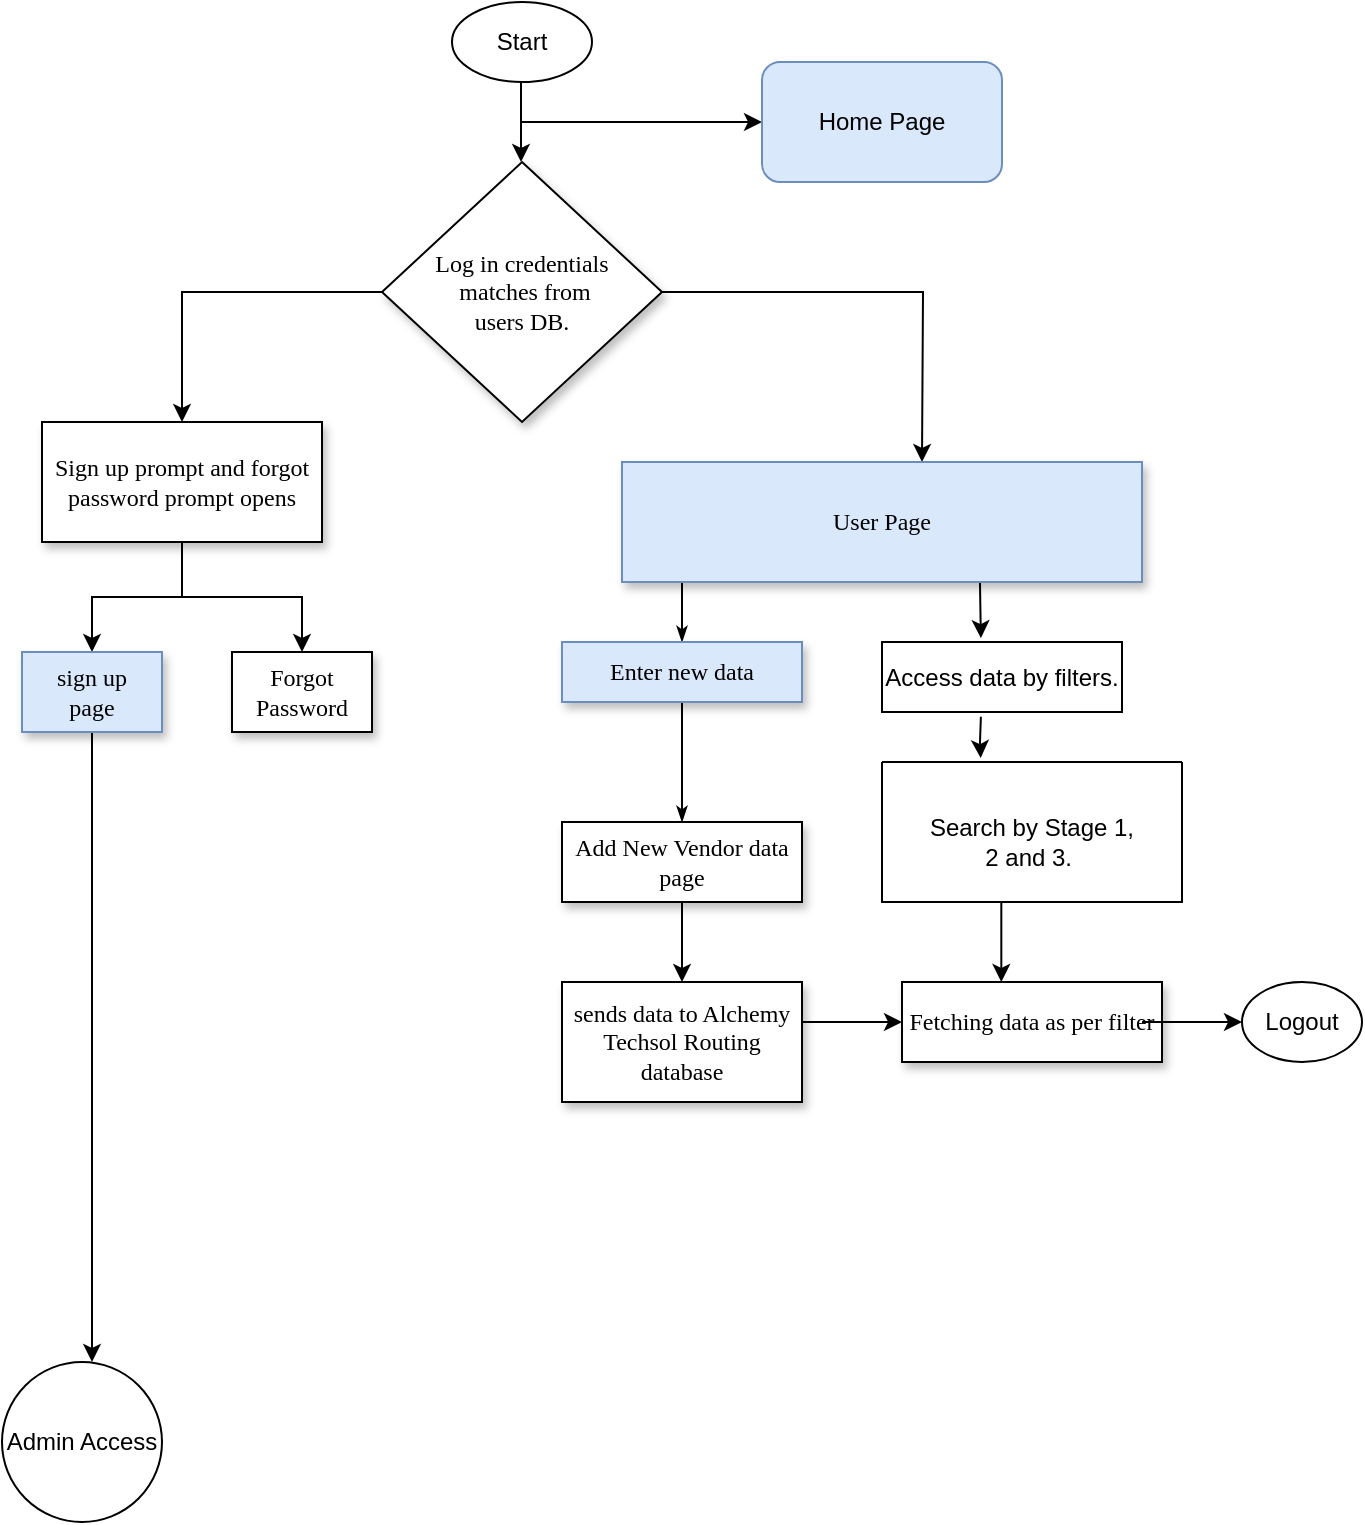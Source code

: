<mxfile version="26.1.1">
  <diagram name="Page-1" id="edf60f1a-56cd-e834-aa8a-f176f3a09ee4">
    <mxGraphModel dx="1426" dy="789" grid="1" gridSize="10" guides="1" tooltips="1" connect="1" arrows="1" fold="1" page="1" pageScale="1" pageWidth="1100" pageHeight="850" background="none" math="0" shadow="0">
      <root>
        <mxCell id="0" />
        <mxCell id="1" parent="0" />
        <mxCell id="60e70716793133e9-32" style="edgeStyle=orthogonalEdgeStyle;rounded=0;html=1;labelBackgroundColor=none;startSize=5;endArrow=classicThin;endFill=1;endSize=5;jettySize=auto;orthogonalLoop=1;strokeWidth=1;fontFamily=Verdana;fontSize=8" parent="1" target="60e70716793133e9-5" edge="1">
          <mxGeometry relative="1" as="geometry">
            <mxPoint x="350.034" y="140.0" as="sourcePoint" />
          </mxGeometry>
        </mxCell>
        <mxCell id="kbeQOHcXt9GsNEwtZOsW-7" style="edgeStyle=orthogonalEdgeStyle;rounded=0;orthogonalLoop=1;jettySize=auto;html=1;entryX=0.5;entryY=0;entryDx=0;entryDy=0;" edge="1" parent="1" source="60e70716793133e9-5" target="60e70716793133e9-9">
          <mxGeometry relative="1" as="geometry" />
        </mxCell>
        <mxCell id="kbeQOHcXt9GsNEwtZOsW-8" style="edgeStyle=orthogonalEdgeStyle;rounded=0;orthogonalLoop=1;jettySize=auto;html=1;" edge="1" parent="1" source="60e70716793133e9-5">
          <mxGeometry relative="1" as="geometry">
            <mxPoint x="560" y="230" as="targetPoint" />
          </mxGeometry>
        </mxCell>
        <mxCell id="60e70716793133e9-5" value="&lt;font style=&quot;font-size: 12px;&quot;&gt;Log in credentials&lt;br&gt;&amp;nbsp;matches from &lt;br&gt;users DB.&lt;/font&gt;" style="rhombus;whiteSpace=wrap;html=1;rounded=0;shadow=1;labelBackgroundColor=none;strokeWidth=1;fontFamily=Verdana;fontSize=8;align=center;" parent="1" vertex="1">
          <mxGeometry x="290" y="80" width="140" height="130" as="geometry" />
        </mxCell>
        <mxCell id="60e70716793133e9-36" style="edgeStyle=orthogonalEdgeStyle;rounded=0;html=1;labelBackgroundColor=none;startSize=5;endArrow=classicThin;endFill=1;endSize=5;jettySize=auto;orthogonalLoop=1;strokeWidth=1;fontFamily=Verdana;fontSize=8" parent="1" target="60e70716793133e9-10" edge="1">
          <mxGeometry relative="1" as="geometry">
            <Array as="points">
              <mxPoint x="440" y="290" />
              <mxPoint x="440" y="290" />
            </Array>
            <mxPoint x="440" y="270" as="sourcePoint" />
          </mxGeometry>
        </mxCell>
        <mxCell id="Is6ke_dVG7nq0sMSCoOk-39" style="edgeStyle=orthogonalEdgeStyle;rounded=0;orthogonalLoop=1;jettySize=auto;html=1;" parent="1" source="60e70716793133e9-9" target="60e70716793133e9-11" edge="1">
          <mxGeometry relative="1" as="geometry" />
        </mxCell>
        <mxCell id="Is6ke_dVG7nq0sMSCoOk-40" style="edgeStyle=orthogonalEdgeStyle;rounded=0;orthogonalLoop=1;jettySize=auto;html=1;" parent="1" source="60e70716793133e9-9" target="Is6ke_dVG7nq0sMSCoOk-10" edge="1">
          <mxGeometry relative="1" as="geometry" />
        </mxCell>
        <mxCell id="60e70716793133e9-9" value="&lt;font style=&quot;font-size: 12px;&quot;&gt;Sign up prompt and forgot password prompt opens&lt;/font&gt;" style="whiteSpace=wrap;html=1;rounded=0;shadow=1;labelBackgroundColor=none;strokeWidth=1;fontFamily=Verdana;fontSize=8;align=center;" parent="1" vertex="1">
          <mxGeometry x="120" y="210" width="140" height="60" as="geometry" />
        </mxCell>
        <mxCell id="60e70716793133e9-39" style="edgeStyle=orthogonalEdgeStyle;rounded=0;html=1;labelBackgroundColor=none;startSize=5;endArrow=classicThin;endFill=1;endSize=5;jettySize=auto;orthogonalLoop=1;strokeWidth=1;fontFamily=Verdana;fontSize=8" parent="1" source="60e70716793133e9-10" target="60e70716793133e9-12" edge="1">
          <mxGeometry relative="1" as="geometry" />
        </mxCell>
        <mxCell id="60e70716793133e9-10" value="&lt;font style=&quot;font-size: 12px;&quot;&gt;Enter new data&lt;/font&gt;" style="whiteSpace=wrap;html=1;rounded=0;shadow=1;labelBackgroundColor=none;strokeWidth=1;fontFamily=Verdana;fontSize=8;align=center;fillColor=#dae8fc;strokeColor=#6c8ebf;" parent="1" vertex="1">
          <mxGeometry x="380" y="320" width="120" height="30" as="geometry" />
        </mxCell>
        <mxCell id="kbeQOHcXt9GsNEwtZOsW-10" style="edgeStyle=orthogonalEdgeStyle;rounded=0;orthogonalLoop=1;jettySize=auto;html=1;" edge="1" parent="1" source="60e70716793133e9-11">
          <mxGeometry relative="1" as="geometry">
            <mxPoint x="145" y="680" as="targetPoint" />
          </mxGeometry>
        </mxCell>
        <mxCell id="60e70716793133e9-11" value="&lt;font style=&quot;font-size: 12px;&quot;&gt;sign up page&lt;/font&gt;" style="whiteSpace=wrap;html=1;rounded=0;shadow=1;labelBackgroundColor=none;strokeWidth=1;fontFamily=Verdana;fontSize=8;align=center;spacing=6;fillColor=#dae8fc;strokeColor=#6c8ebf;" parent="1" vertex="1">
          <mxGeometry x="110" y="325" width="70" height="40" as="geometry" />
        </mxCell>
        <mxCell id="60e70716793133e9-12" value="&lt;font style=&quot;font-size: 12px;&quot;&gt;Add New Vendor data page&lt;/font&gt;" style="whiteSpace=wrap;html=1;rounded=0;shadow=1;labelBackgroundColor=none;strokeWidth=1;fontFamily=Verdana;fontSize=8;align=center;spacing=6;" parent="1" vertex="1">
          <mxGeometry x="380" y="410" width="120" height="40" as="geometry" />
        </mxCell>
        <mxCell id="60e70716793133e9-13" value="&lt;font style=&quot;font-size: 12px;&quot;&gt;sends data to Alchemy Techsol Routing database&lt;/font&gt;" style="whiteSpace=wrap;html=1;rounded=0;shadow=1;labelBackgroundColor=none;strokeWidth=1;fontFamily=Verdana;fontSize=8;align=center;" parent="1" vertex="1">
          <mxGeometry x="380" y="490" width="120" height="60" as="geometry" />
        </mxCell>
        <mxCell id="60e70716793133e9-15" value="&lt;font style=&quot;font-size: 12px;&quot;&gt;Fetching data as per filter&lt;/font&gt;" style="whiteSpace=wrap;html=1;rounded=0;shadow=1;labelBackgroundColor=none;strokeWidth=1;fontFamily=Verdana;fontSize=8;align=center;" parent="1" vertex="1">
          <mxGeometry x="550" y="490" width="130" height="40" as="geometry" />
        </mxCell>
        <mxCell id="60e70716793133e9-46" style="edgeStyle=orthogonalEdgeStyle;rounded=0;html=1;labelBackgroundColor=none;startSize=5;endArrow=classicThin;endFill=1;endSize=5;jettySize=auto;orthogonalLoop=1;strokeWidth=1;fontFamily=Verdana;fontSize=8" parent="1" target="60e70716793133e9-17" edge="1">
          <mxGeometry relative="1" as="geometry">
            <mxPoint x="390" y="720" as="sourcePoint" />
          </mxGeometry>
        </mxCell>
        <mxCell id="60e70716793133e9-47" value="Yes" style="edgeStyle=orthogonalEdgeStyle;rounded=0;html=1;labelBackgroundColor=none;startSize=5;endArrow=classicThin;endFill=1;endSize=5;jettySize=auto;orthogonalLoop=1;strokeWidth=1;fontFamily=Verdana;fontSize=8" parent="1" target="60e70716793133e9-18" edge="1">
          <mxGeometry x="-0.667" y="10" relative="1" as="geometry">
            <mxPoint as="offset" />
            <mxPoint x="400" y="770" as="sourcePoint" />
          </mxGeometry>
        </mxCell>
        <mxCell id="60e70716793133e9-50" value="No" style="edgeStyle=orthogonalEdgeStyle;rounded=0;html=1;labelBackgroundColor=none;startSize=5;endArrow=classicThin;endFill=1;endSize=5;jettySize=auto;orthogonalLoop=1;strokeWidth=1;fontFamily=Verdana;fontSize=8" parent="1" target="60e70716793133e9-19" edge="1">
          <mxGeometry x="-1" y="-10" relative="1" as="geometry">
            <mxPoint as="offset" />
            <mxPoint x="350" y="800" as="sourcePoint" />
          </mxGeometry>
        </mxCell>
        <mxCell id="60e70716793133e9-48" style="edgeStyle=orthogonalEdgeStyle;rounded=0;html=1;labelBackgroundColor=none;startSize=5;endArrow=classicThin;endFill=1;endSize=5;jettySize=auto;orthogonalLoop=1;strokeWidth=1;fontFamily=Verdana;fontSize=8" parent="1" target="60e70716793133e9-20" edge="1">
          <mxGeometry relative="1" as="geometry">
            <mxPoint x="520" y="790" as="sourcePoint" />
          </mxGeometry>
        </mxCell>
        <mxCell id="60e70716793133e9-54" value="No" style="edgeStyle=orthogonalEdgeStyle;rounded=0;html=1;labelBackgroundColor=none;startSize=5;endArrow=classicThin;endFill=1;endSize=5;jettySize=auto;orthogonalLoop=1;strokeWidth=1;fontFamily=Verdana;fontSize=8" parent="1" target="60e70716793133e9-23" edge="1">
          <mxGeometry x="-1" y="-10" relative="1" as="geometry">
            <mxPoint as="offset" />
            <mxPoint x="340" y="1000" as="sourcePoint" />
          </mxGeometry>
        </mxCell>
        <mxCell id="60e70716793133e9-58" style="edgeStyle=orthogonalEdgeStyle;rounded=0;html=1;labelBackgroundColor=none;startSize=5;endArrow=classicThin;endFill=1;endSize=5;jettySize=auto;orthogonalLoop=1;strokeWidth=1;fontFamily=Verdana;fontSize=8" parent="1" target="60e70716793133e9-24" edge="1">
          <mxGeometry relative="1" as="geometry">
            <mxPoint x="510" y="1000" as="sourcePoint" />
          </mxGeometry>
        </mxCell>
        <mxCell id="60e70716793133e9-55" style="edgeStyle=orthogonalEdgeStyle;rounded=0;html=1;labelBackgroundColor=none;startSize=5;endArrow=classicThin;endFill=1;endSize=5;jettySize=auto;orthogonalLoop=1;strokeWidth=1;fontFamily=Verdana;fontSize=8" parent="1" source="60e70716793133e9-23" edge="1">
          <mxGeometry relative="1" as="geometry">
            <mxPoint x="340" y="1120" as="targetPoint" />
          </mxGeometry>
        </mxCell>
        <mxCell id="60e70716793133e9-59" style="edgeStyle=orthogonalEdgeStyle;rounded=0;html=1;labelBackgroundColor=none;startSize=5;endArrow=classicThin;endFill=1;endSize=5;jettySize=auto;orthogonalLoop=1;strokeWidth=1;fontFamily=Verdana;fontSize=8" parent="1" target="60e70716793133e9-26" edge="1">
          <mxGeometry relative="1" as="geometry">
            <mxPoint x="510" y="1080" as="sourcePoint" />
          </mxGeometry>
        </mxCell>
        <mxCell id="60e70716793133e9-56" style="edgeStyle=orthogonalEdgeStyle;rounded=0;html=1;labelBackgroundColor=none;startSize=5;endArrow=classicThin;endFill=1;endSize=5;jettySize=auto;orthogonalLoop=1;strokeWidth=1;fontFamily=Verdana;fontSize=8" parent="1" source="60e70716793133e9-25" edge="1">
          <mxGeometry relative="1" as="geometry">
            <mxPoint x="340" y="1200" as="targetPoint" />
          </mxGeometry>
        </mxCell>
        <mxCell id="60e70716793133e9-60" value="No" style="edgeStyle=orthogonalEdgeStyle;rounded=0;html=1;labelBackgroundColor=none;startSize=5;endArrow=classicThin;endFill=1;endSize=5;jettySize=auto;orthogonalLoop=1;strokeWidth=1;fontFamily=Verdana;fontSize=8" parent="1" target="60e70716793133e9-29" edge="1">
          <mxGeometry x="0.2" y="14" relative="1" as="geometry">
            <mxPoint x="-24" y="-10" as="offset" />
            <mxPoint x="510" y="1170" as="sourcePoint" />
          </mxGeometry>
        </mxCell>
        <mxCell id="60e70716793133e9-61" value="Yes" style="edgeStyle=orthogonalEdgeStyle;rounded=0;html=1;labelBackgroundColor=none;startSize=5;endArrow=classicThin;endFill=1;endSize=5;jettySize=auto;orthogonalLoop=1;strokeWidth=1;fontFamily=Verdana;fontSize=8" parent="1" target="60e70716793133e9-27" edge="1">
          <mxGeometry x="-0.667" y="10" relative="1" as="geometry">
            <mxPoint as="offset" />
            <mxPoint x="560" y="1140" as="sourcePoint" />
          </mxGeometry>
        </mxCell>
        <mxCell id="60e70716793133e9-57" style="edgeStyle=orthogonalEdgeStyle;rounded=0;html=1;labelBackgroundColor=none;startSize=5;endArrow=classicThin;endFill=1;endSize=5;jettySize=auto;orthogonalLoop=1;strokeWidth=1;fontFamily=Verdana;fontSize=8" parent="1" target="60e70716793133e9-30" edge="1">
          <mxGeometry relative="1" as="geometry">
            <mxPoint x="340" y="1240" as="sourcePoint" />
          </mxGeometry>
        </mxCell>
        <mxCell id="60e70716793133e9-62" style="edgeStyle=orthogonalEdgeStyle;rounded=0;html=1;labelBackgroundColor=none;startSize=5;endArrow=classicThin;endFill=1;endSize=5;jettySize=auto;orthogonalLoop=1;strokeWidth=1;fontFamily=Verdana;fontSize=8" parent="1" source="60e70716793133e9-29" edge="1">
          <mxGeometry relative="1" as="geometry">
            <Array as="points">
              <mxPoint x="430" y="1220" />
              <mxPoint x="430" y="920" />
              <mxPoint x="340" y="920" />
            </Array>
            <mxPoint x="340" y="940" as="targetPoint" />
          </mxGeometry>
        </mxCell>
        <mxCell id="Is6ke_dVG7nq0sMSCoOk-7" value="Access data by filters." style="rounded=0;whiteSpace=wrap;html=1;" parent="1" vertex="1">
          <mxGeometry x="540" y="320" width="120" height="35" as="geometry" />
        </mxCell>
        <mxCell id="Is6ke_dVG7nq0sMSCoOk-10" value="&lt;font style=&quot;font-size: 12px;&quot;&gt;Forgot Password&lt;/font&gt;" style="whiteSpace=wrap;html=1;rounded=0;shadow=1;labelBackgroundColor=none;strokeWidth=1;fontFamily=Verdana;fontSize=8;align=center;spacing=6;" parent="1" vertex="1">
          <mxGeometry x="215" y="325" width="70" height="40" as="geometry" />
        </mxCell>
        <mxCell id="Is6ke_dVG7nq0sMSCoOk-12" value="" style="endArrow=classic;html=1;rounded=0;entryX=0.412;entryY=-0.055;entryDx=0;entryDy=0;entryPerimeter=0;exitX=0.602;exitY=1.012;exitDx=0;exitDy=0;exitPerimeter=0;" parent="1" target="Is6ke_dVG7nq0sMSCoOk-7" edge="1">
          <mxGeometry width="50" height="50" relative="1" as="geometry">
            <mxPoint x="588.66" y="270.48" as="sourcePoint" />
            <mxPoint x="630" y="300" as="targetPoint" />
          </mxGeometry>
        </mxCell>
        <mxCell id="Is6ke_dVG7nq0sMSCoOk-13" value="" style="swimlane;startSize=0;" parent="1" vertex="1">
          <mxGeometry x="540" y="380" width="150" height="70" as="geometry" />
        </mxCell>
        <mxCell id="Is6ke_dVG7nq0sMSCoOk-15" value="Search by Stage 1, 2 and 3.&amp;nbsp;" style="text;html=1;align=center;verticalAlign=middle;whiteSpace=wrap;rounded=0;" parent="Is6ke_dVG7nq0sMSCoOk-13" vertex="1">
          <mxGeometry x="20" width="110" height="80" as="geometry" />
        </mxCell>
        <mxCell id="Is6ke_dVG7nq0sMSCoOk-14" value="" style="endArrow=classic;html=1;rounded=0;exitX=0.412;exitY=1.068;exitDx=0;exitDy=0;exitPerimeter=0;entryX=0.329;entryY=-0.028;entryDx=0;entryDy=0;entryPerimeter=0;" parent="1" source="Is6ke_dVG7nq0sMSCoOk-7" target="Is6ke_dVG7nq0sMSCoOk-13" edge="1">
          <mxGeometry width="50" height="50" relative="1" as="geometry">
            <mxPoint x="580" y="380" as="sourcePoint" />
            <mxPoint x="630" y="370" as="targetPoint" />
            <Array as="points">
              <mxPoint x="589" y="370" />
            </Array>
          </mxGeometry>
        </mxCell>
        <mxCell id="Is6ke_dVG7nq0sMSCoOk-16" value="" style="endArrow=classic;html=1;rounded=0;entryX=0.5;entryY=0;entryDx=0;entryDy=0;exitX=0.5;exitY=1;exitDx=0;exitDy=0;" parent="1" source="60e70716793133e9-12" target="60e70716793133e9-13" edge="1">
          <mxGeometry width="50" height="50" relative="1" as="geometry">
            <mxPoint x="410" y="475" as="sourcePoint" />
            <mxPoint x="460" y="425" as="targetPoint" />
          </mxGeometry>
        </mxCell>
        <mxCell id="Is6ke_dVG7nq0sMSCoOk-17" value="" style="endArrow=classic;html=1;rounded=0;entryX=0;entryY=0.5;entryDx=0;entryDy=0;" parent="1" target="60e70716793133e9-15" edge="1">
          <mxGeometry width="50" height="50" relative="1" as="geometry">
            <mxPoint x="500" y="510" as="sourcePoint" />
            <mxPoint x="550" y="460" as="targetPoint" />
          </mxGeometry>
        </mxCell>
        <mxCell id="Is6ke_dVG7nq0sMSCoOk-19" value="" style="endArrow=classic;html=1;rounded=0;entryX=0.5;entryY=0;entryDx=0;entryDy=0;exitX=0.5;exitY=1;exitDx=0;exitDy=0;" parent="1" edge="1">
          <mxGeometry width="50" height="50" relative="1" as="geometry">
            <mxPoint x="599.66" y="450" as="sourcePoint" />
            <mxPoint x="599.66" y="490" as="targetPoint" />
          </mxGeometry>
        </mxCell>
        <mxCell id="Is6ke_dVG7nq0sMSCoOk-22" value="" style="endArrow=classic;html=1;rounded=0;" parent="1" target="Is6ke_dVG7nq0sMSCoOk-23" edge="1">
          <mxGeometry width="50" height="50" relative="1" as="geometry">
            <mxPoint x="670" y="510" as="sourcePoint" />
            <mxPoint x="730" y="510" as="targetPoint" />
          </mxGeometry>
        </mxCell>
        <mxCell id="Is6ke_dVG7nq0sMSCoOk-23" value="Logout" style="ellipse;whiteSpace=wrap;html=1;" parent="1" vertex="1">
          <mxGeometry x="720" y="490" width="60" height="40" as="geometry" />
        </mxCell>
        <mxCell id="Is6ke_dVG7nq0sMSCoOk-24" value="Start" style="ellipse;whiteSpace=wrap;html=1;" parent="1" vertex="1">
          <mxGeometry x="325" width="70" height="40" as="geometry" />
        </mxCell>
        <mxCell id="kbeQOHcXt9GsNEwtZOsW-2" value="" style="endArrow=classic;html=1;rounded=0;" edge="1" parent="1">
          <mxGeometry width="50" height="50" relative="1" as="geometry">
            <mxPoint x="359.5" y="40" as="sourcePoint" />
            <mxPoint x="359.5" y="80" as="targetPoint" />
          </mxGeometry>
        </mxCell>
        <mxCell id="kbeQOHcXt9GsNEwtZOsW-9" value="&lt;span style=&quot;font-size: 12px;&quot;&gt;User Page&lt;/span&gt;" style="whiteSpace=wrap;html=1;rounded=0;shadow=1;labelBackgroundColor=none;strokeWidth=1;fontFamily=Verdana;fontSize=8;align=center;fillColor=#dae8fc;strokeColor=#6c8ebf;" vertex="1" parent="1">
          <mxGeometry x="410" y="230" width="260" height="60" as="geometry" />
        </mxCell>
        <mxCell id="kbeQOHcXt9GsNEwtZOsW-11" value="Admin Access" style="ellipse;whiteSpace=wrap;html=1;aspect=fixed;" vertex="1" parent="1">
          <mxGeometry x="100" y="680" width="80" height="80" as="geometry" />
        </mxCell>
        <mxCell id="kbeQOHcXt9GsNEwtZOsW-12" value="" style="endArrow=classic;html=1;rounded=0;" edge="1" parent="1">
          <mxGeometry width="50" height="50" relative="1" as="geometry">
            <mxPoint x="360" y="60" as="sourcePoint" />
            <mxPoint x="480" y="60" as="targetPoint" />
          </mxGeometry>
        </mxCell>
        <mxCell id="kbeQOHcXt9GsNEwtZOsW-13" value="Home Page" style="rounded=1;whiteSpace=wrap;html=1;fillColor=#dae8fc;strokeColor=#6c8ebf;" vertex="1" parent="1">
          <mxGeometry x="480" y="30" width="120" height="60" as="geometry" />
        </mxCell>
      </root>
    </mxGraphModel>
  </diagram>
</mxfile>
